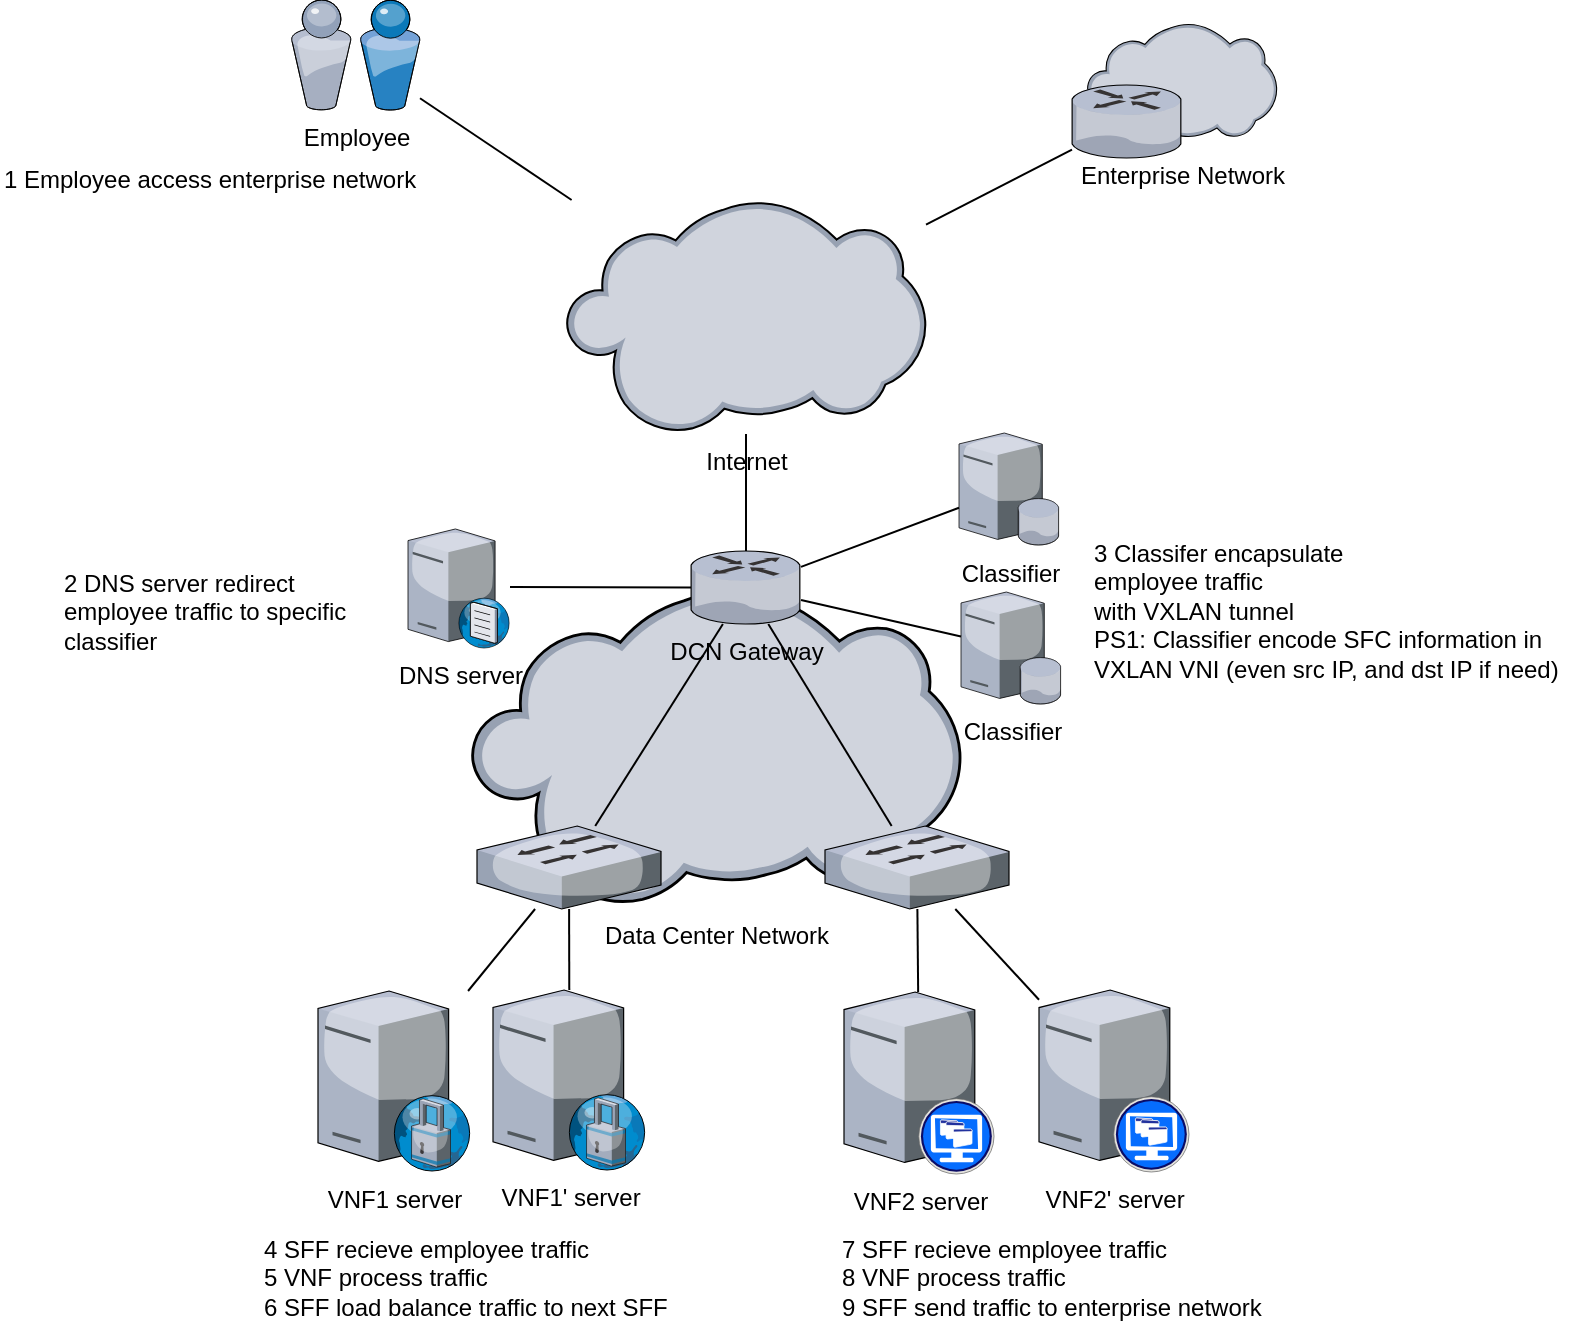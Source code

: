<mxfile version="10.9.5" type="device"><diagram id="p90BRhpfV1EHMOvm6AgT" name="Page-1"><mxGraphModel dx="946" dy="520" grid="1" gridSize="10" guides="1" tooltips="1" connect="1" arrows="1" fold="1" page="1" pageScale="1" pageWidth="827" pageHeight="1169" math="0" shadow="0"><root><mxCell id="0"/><mxCell id="1" parent="0"/><mxCell id="87FGLrpthr5kCHmhkYuN-23" value="Internet" style="verticalLabelPosition=bottom;aspect=fixed;html=1;verticalAlign=top;strokeColor=none;align=center;outlineConnect=0;shape=mxgraph.citrix.cloud;" parent="1" vertex="1"><mxGeometry x="298" y="243" width="180" height="117" as="geometry"/></mxCell><mxCell id="87FGLrpthr5kCHmhkYuN-2" value="Data Center Network" style="verticalLabelPosition=bottom;aspect=fixed;html=1;verticalAlign=top;strokeColor=none;align=center;outlineConnect=0;shape=mxgraph.citrix.cloud;" parent="1" vertex="1"><mxGeometry x="250.5" y="436.5" width="245" height="160" as="geometry"/></mxCell><mxCell id="87FGLrpthr5kCHmhkYuN-1" value="DCN Gateway" style="verticalLabelPosition=bottom;aspect=fixed;html=1;verticalAlign=top;strokeColor=none;align=center;outlineConnect=0;shape=mxgraph.citrix.router;" parent="1" vertex="1"><mxGeometry x="360.5" y="418.5" width="55" height="36.5" as="geometry"/></mxCell><mxCell id="87FGLrpthr5kCHmhkYuN-3" value="" style="verticalLabelPosition=bottom;aspect=fixed;html=1;verticalAlign=top;strokeColor=none;align=center;outlineConnect=0;shape=mxgraph.citrix.switch;" parent="1" vertex="1"><mxGeometry x="253.5" y="556" width="92" height="41.5" as="geometry"/></mxCell><mxCell id="87FGLrpthr5kCHmhkYuN-4" value="" style="endArrow=none;html=1;" parent="1" source="87FGLrpthr5kCHmhkYuN-3" target="87FGLrpthr5kCHmhkYuN-1" edge="1"><mxGeometry width="50" height="50" relative="1" as="geometry"><mxPoint x="250.5" y="668" as="sourcePoint"/><mxPoint x="300.5" y="618" as="targetPoint"/></mxGeometry></mxCell><mxCell id="87FGLrpthr5kCHmhkYuN-5" value="" style="endArrow=none;html=1;" parent="1" source="87FGLrpthr5kCHmhkYuN-7" target="87FGLrpthr5kCHmhkYuN-3" edge="1"><mxGeometry width="50" height="50" relative="1" as="geometry"><mxPoint x="90.5" y="608" as="sourcePoint"/><mxPoint x="140.5" y="558" as="targetPoint"/></mxGeometry></mxCell><mxCell id="87FGLrpthr5kCHmhkYuN-7" value="VNF1' server" style="verticalLabelPosition=bottom;aspect=fixed;html=1;verticalAlign=top;strokeColor=none;align=center;outlineConnect=0;shape=mxgraph.citrix.proxy_server;" parent="1" vertex="1"><mxGeometry x="261.5" y="638" width="76.5" height="90" as="geometry"/></mxCell><mxCell id="87FGLrpthr5kCHmhkYuN-8" value="DNS server" style="verticalLabelPosition=bottom;aspect=fixed;html=1;verticalAlign=top;strokeColor=none;align=center;outlineConnect=0;shape=mxgraph.citrix.dns_server;" parent="1" vertex="1"><mxGeometry x="219" y="406" width="51" height="61" as="geometry"/></mxCell><mxCell id="87FGLrpthr5kCHmhkYuN-9" value="" style="verticalLabelPosition=bottom;aspect=fixed;html=1;verticalAlign=top;strokeColor=none;align=center;outlineConnect=0;shape=mxgraph.citrix.switch;" parent="1" vertex="1"><mxGeometry x="427.5" y="556" width="92" height="41.5" as="geometry"/></mxCell><mxCell id="87FGLrpthr5kCHmhkYuN-10" value="" style="endArrow=none;html=1;" parent="1" source="87FGLrpthr5kCHmhkYuN-9" target="87FGLrpthr5kCHmhkYuN-1" edge="1"><mxGeometry width="50" height="50" relative="1" as="geometry"><mxPoint x="334.874" y="566" as="sourcePoint"/><mxPoint x="375.635" y="465" as="targetPoint"/></mxGeometry></mxCell><mxCell id="87FGLrpthr5kCHmhkYuN-12" value="Enterprise Network" style="verticalLabelPosition=bottom;aspect=fixed;html=1;verticalAlign=top;strokeColor=none;align=center;outlineConnect=0;shape=mxgraph.citrix.cloud;" parent="1" vertex="1"><mxGeometry x="558.5" y="154.5" width="95" height="62" as="geometry"/></mxCell><mxCell id="87FGLrpthr5kCHmhkYuN-13" value="" style="verticalLabelPosition=bottom;aspect=fixed;html=1;verticalAlign=top;strokeColor=none;align=center;outlineConnect=0;shape=mxgraph.citrix.router;" parent="1" vertex="1"><mxGeometry x="551" y="185.5" width="55" height="36.5" as="geometry"/></mxCell><mxCell id="87FGLrpthr5kCHmhkYuN-14" value="" style="endArrow=none;html=1;" parent="1" source="87FGLrpthr5kCHmhkYuN-13" target="87FGLrpthr5kCHmhkYuN-23" edge="1"><mxGeometry width="50" height="50" relative="1" as="geometry"><mxPoint x="470.828" y="566" as="sourcePoint"/><mxPoint x="409.146" y="465" as="targetPoint"/></mxGeometry></mxCell><mxCell id="87FGLrpthr5kCHmhkYuN-16" value="Employee" style="verticalLabelPosition=bottom;aspect=fixed;html=1;verticalAlign=top;strokeColor=none;align=center;outlineConnect=0;shape=mxgraph.citrix.users;" parent="1" vertex="1"><mxGeometry x="160.5" y="143" width="64.5" height="55" as="geometry"/></mxCell><mxCell id="87FGLrpthr5kCHmhkYuN-17" value="" style="endArrow=none;html=1;" parent="1" source="87FGLrpthr5kCHmhkYuN-23" target="87FGLrpthr5kCHmhkYuN-16" edge="1"><mxGeometry width="50" height="50" relative="1" as="geometry"><mxPoint x="675.5" y="435.377" as="sourcePoint"/><mxPoint x="425.5" y="445.623" as="targetPoint"/></mxGeometry></mxCell><mxCell id="87FGLrpthr5kCHmhkYuN-18" value="2 DNS server redirect &lt;br&gt;employee traffic to specific&lt;br&gt;classifier" style="text;html=1;resizable=0;points=[];autosize=1;align=left;verticalAlign=top;spacingTop=-4;" parent="1" vertex="1"><mxGeometry x="45" y="424.5" width="160" height="40" as="geometry"/></mxCell><mxCell id="87FGLrpthr5kCHmhkYuN-19" value="Classifier" style="verticalLabelPosition=bottom;aspect=fixed;html=1;verticalAlign=top;strokeColor=none;align=center;outlineConnect=0;shape=mxgraph.citrix.database_server;" parent="1" vertex="1"><mxGeometry x="495.5" y="439" width="50" height="56" as="geometry"/></mxCell><mxCell id="87FGLrpthr5kCHmhkYuN-20" value="" style="endArrow=none;html=1;" parent="1" source="87FGLrpthr5kCHmhkYuN-1" target="87FGLrpthr5kCHmhkYuN-19" edge="1"><mxGeometry width="50" height="50" relative="1" as="geometry"><mxPoint x="382.158" y="428.5" as="sourcePoint"/><mxPoint x="316.621" y="353" as="targetPoint"/></mxGeometry></mxCell><mxCell id="87FGLrpthr5kCHmhkYuN-22" value="1 Employee access enterprise network" style="text;html=1;resizable=0;points=[];autosize=1;align=left;verticalAlign=top;spacingTop=-4;" parent="1" vertex="1"><mxGeometry x="15" y="223" width="220" height="20" as="geometry"/></mxCell><mxCell id="87FGLrpthr5kCHmhkYuN-24" value="" style="endArrow=none;html=1;" parent="1" source="87FGLrpthr5kCHmhkYuN-1" target="87FGLrpthr5kCHmhkYuN-23" edge="1"><mxGeometry width="50" height="50" relative="1" as="geometry"><mxPoint x="275.5" y="237.509" as="sourcePoint"/><mxPoint x="251.0" y="222.611" as="targetPoint"/></mxGeometry></mxCell><mxCell id="87FGLrpthr5kCHmhkYuN-28" value="3 Classifer encapsulate &lt;br&gt;employee traffic &lt;br&gt;with VXLAN tunnel&lt;br&gt;PS1: Classifier encode SFC information in&amp;nbsp;&lt;br&gt;VXLAN VNI (even src IP, and dst IP if need)" style="text;html=1;resizable=0;points=[];autosize=1;align=left;verticalAlign=top;spacingTop=-4;" parent="1" vertex="1"><mxGeometry x="559.5" y="409.5" width="250" height="70" as="geometry"/></mxCell><mxCell id="87FGLrpthr5kCHmhkYuN-30" value="4 SFF recieve employee traffic&lt;br&gt;5 VNF process traffic&amp;nbsp;&lt;br&gt;6 SFF load balance traffic to next SFF" style="text;html=1;resizable=0;points=[];autosize=1;align=left;verticalAlign=top;spacingTop=-4;" parent="1" vertex="1"><mxGeometry x="145" y="758" width="220" height="40" as="geometry"/></mxCell><mxCell id="87FGLrpthr5kCHmhkYuN-34" value="VNF1 server" style="verticalLabelPosition=bottom;aspect=fixed;html=1;verticalAlign=top;strokeColor=none;align=center;outlineConnect=0;shape=mxgraph.citrix.proxy_server;" parent="1" vertex="1"><mxGeometry x="174" y="638.5" width="76.5" height="90" as="geometry"/></mxCell><mxCell id="87FGLrpthr5kCHmhkYuN-35" value="" style="endArrow=none;html=1;" parent="1" source="87FGLrpthr5kCHmhkYuN-34" target="87FGLrpthr5kCHmhkYuN-3" edge="1"><mxGeometry width="50" height="50" relative="1" as="geometry"><mxPoint x="309.644" y="648" as="sourcePoint"/><mxPoint x="309.549" y="607.5" as="targetPoint"/></mxGeometry></mxCell><mxCell id="87FGLrpthr5kCHmhkYuN-36" value="" style="endArrow=none;html=1;" parent="1" source="87FGLrpthr5kCHmhkYuN-8" target="87FGLrpthr5kCHmhkYuN-1" edge="1"><mxGeometry width="50" height="50" relative="1" as="geometry"><mxPoint x="425.5" y="446.695" as="sourcePoint"/><mxPoint x="497" y="446.55" as="targetPoint"/></mxGeometry></mxCell><mxCell id="87FGLrpthr5kCHmhkYuN-37" value="VNF2 server" style="verticalLabelPosition=bottom;aspect=fixed;html=1;verticalAlign=top;strokeColor=none;align=center;outlineConnect=0;shape=mxgraph.citrix.xendesktop_server;" parent="1" vertex="1"><mxGeometry x="437" y="639" width="75" height="91" as="geometry"/></mxCell><mxCell id="87FGLrpthr5kCHmhkYuN-38" value="VNF2' server" style="verticalLabelPosition=bottom;aspect=fixed;html=1;verticalAlign=top;strokeColor=none;align=center;outlineConnect=0;shape=mxgraph.citrix.xendesktop_server;" parent="1" vertex="1"><mxGeometry x="534.5" y="638" width="75" height="91" as="geometry"/></mxCell><mxCell id="87FGLrpthr5kCHmhkYuN-39" value="" style="endArrow=none;html=1;" parent="1" source="87FGLrpthr5kCHmhkYuN-37" target="87FGLrpthr5kCHmhkYuN-9" edge="1"><mxGeometry width="50" height="50" relative="1" as="geometry"><mxPoint x="259.03" y="648.5" as="sourcePoint"/><mxPoint x="292.54" y="607.5" as="targetPoint"/></mxGeometry></mxCell><mxCell id="87FGLrpthr5kCHmhkYuN-40" value="" style="endArrow=none;html=1;" parent="1" source="87FGLrpthr5kCHmhkYuN-38" target="87FGLrpthr5kCHmhkYuN-9" edge="1"><mxGeometry width="50" height="50" relative="1" as="geometry"><mxPoint x="471.945" y="649" as="sourcePoint"/><mxPoint x="479.648" y="607.5" as="targetPoint"/></mxGeometry></mxCell><mxCell id="87FGLrpthr5kCHmhkYuN-41" value="7 SFF recieve employee traffic&lt;br&gt;8 VNF process traffic&amp;nbsp;&lt;br&gt;9 SFF send traffic to enterprise network" style="text;html=1;resizable=0;points=[];autosize=1;align=left;verticalAlign=top;spacingTop=-4;" parent="1" vertex="1"><mxGeometry x="433.5" y="758" width="230" height="40" as="geometry"/></mxCell><mxCell id="87FGLrpthr5kCHmhkYuN-46" value="Classifier" style="verticalLabelPosition=bottom;aspect=fixed;html=1;verticalAlign=top;strokeColor=none;align=center;outlineConnect=0;shape=mxgraph.citrix.database_server;" parent="1" vertex="1"><mxGeometry x="494.5" y="359.5" width="50" height="56" as="geometry"/></mxCell><mxCell id="87FGLrpthr5kCHmhkYuN-47" value="" style="endArrow=none;html=1;" parent="1" source="87FGLrpthr5kCHmhkYuN-1" target="87FGLrpthr5kCHmhkYuN-46" edge="1"><mxGeometry width="50" height="50" relative="1" as="geometry"><mxPoint x="425.5" y="453.028" as="sourcePoint"/><mxPoint x="505.5" y="471.292" as="targetPoint"/></mxGeometry></mxCell></root></mxGraphModel></diagram></mxfile>